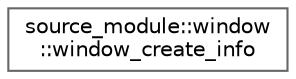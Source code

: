 digraph "类继承关系图"
{
 // LATEX_PDF_SIZE
  bgcolor="transparent";
  edge [fontname=Helvetica,fontsize=10,labelfontname=Helvetica,labelfontsize=10];
  node [fontname=Helvetica,fontsize=10,shape=box,height=0.2,width=0.4];
  rankdir="LR";
  Node0 [id="Node000000",label="source_module::window\l::window_create_info",height=0.2,width=0.4,color="grey40", fillcolor="white", style="filled",URL="$structsource__module_1_1window_1_1window__create__info.html",tooltip=" "];
}
